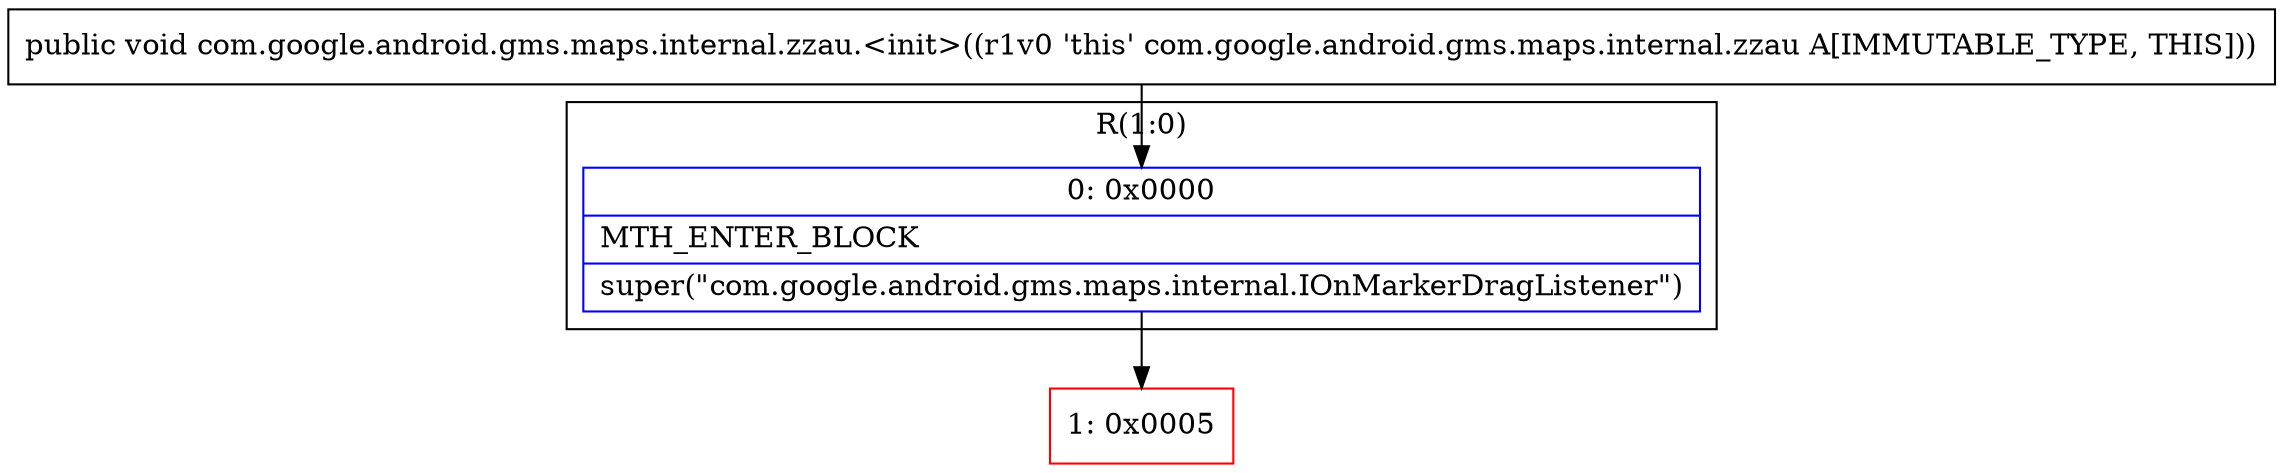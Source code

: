 digraph "CFG forcom.google.android.gms.maps.internal.zzau.\<init\>()V" {
subgraph cluster_Region_1964485078 {
label = "R(1:0)";
node [shape=record,color=blue];
Node_0 [shape=record,label="{0\:\ 0x0000|MTH_ENTER_BLOCK\l|super(\"com.google.android.gms.maps.internal.IOnMarkerDragListener\")\l}"];
}
Node_1 [shape=record,color=red,label="{1\:\ 0x0005}"];
MethodNode[shape=record,label="{public void com.google.android.gms.maps.internal.zzau.\<init\>((r1v0 'this' com.google.android.gms.maps.internal.zzau A[IMMUTABLE_TYPE, THIS])) }"];
MethodNode -> Node_0;
Node_0 -> Node_1;
}

